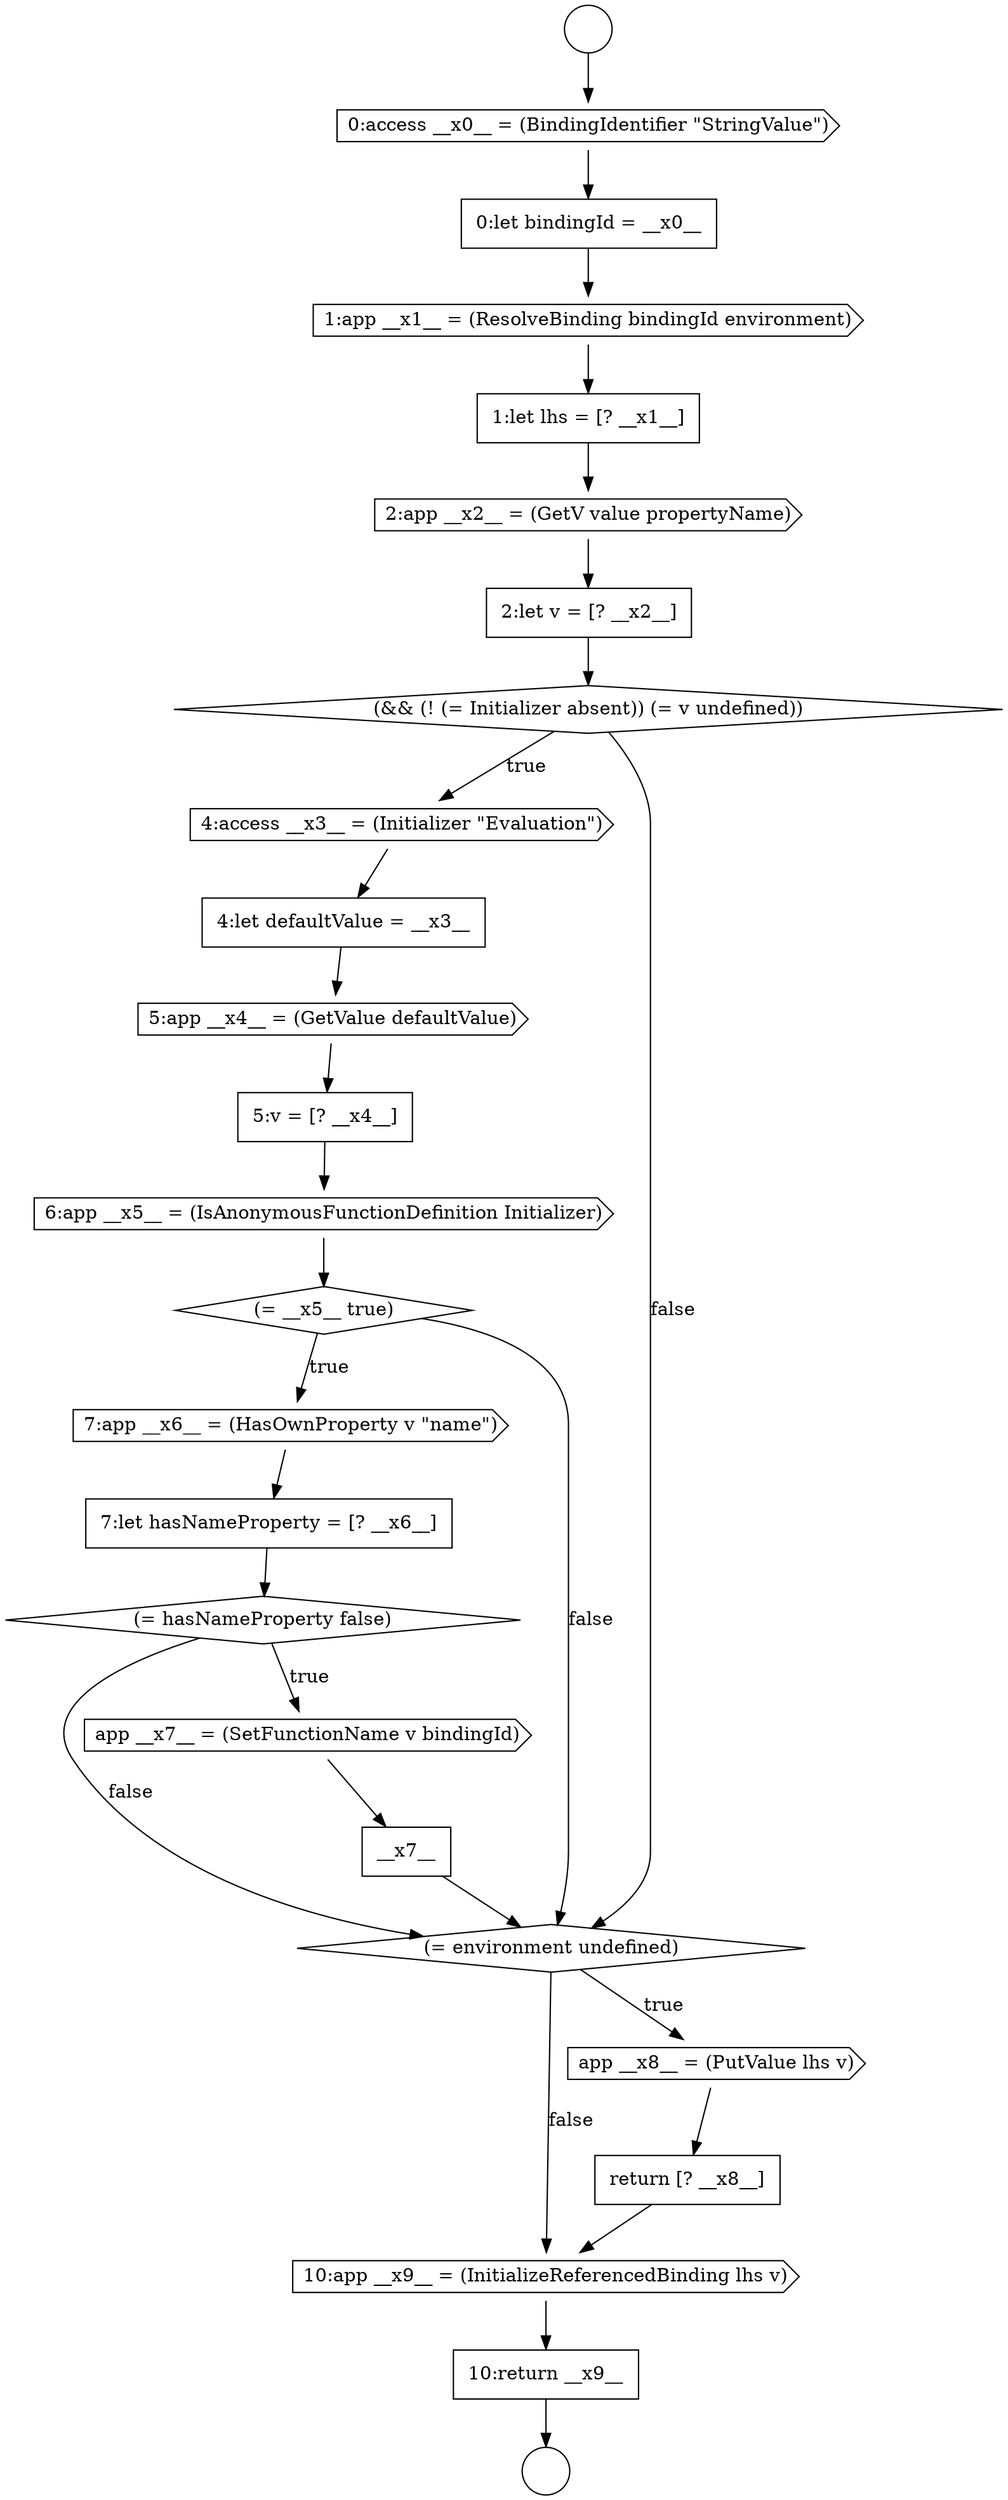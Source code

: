 digraph {
  node6512 [shape=cds, label=<<font color="black">10:app __x9__ = (InitializeReferencedBinding lhs v)</font>> color="black" fillcolor="white" style=filled]
  node6495 [shape=cds, label=<<font color="black">2:app __x2__ = (GetV value propertyName)</font>> color="black" fillcolor="white" style=filled]
  node6505 [shape=none, margin=0, label=<<font color="black">
    <table border="0" cellborder="1" cellspacing="0" cellpadding="10">
      <tr><td align="left">7:let hasNameProperty = [? __x6__]</td></tr>
    </table>
  </font>> color="black" fillcolor="white" style=filled]
  node6506 [shape=diamond, label=<<font color="black">(= hasNameProperty false)</font>> color="black" fillcolor="white" style=filled]
  node6502 [shape=cds, label=<<font color="black">6:app __x5__ = (IsAnonymousFunctionDefinition Initializer)</font>> color="black" fillcolor="white" style=filled]
  node6501 [shape=none, margin=0, label=<<font color="black">
    <table border="0" cellborder="1" cellspacing="0" cellpadding="10">
      <tr><td align="left">5:v = [? __x4__]</td></tr>
    </table>
  </font>> color="black" fillcolor="white" style=filled]
  node6497 [shape=diamond, label=<<font color="black">(&amp;&amp; (! (= Initializer absent)) (= v undefined))</font>> color="black" fillcolor="white" style=filled]
  node6500 [shape=cds, label=<<font color="black">5:app __x4__ = (GetValue defaultValue)</font>> color="black" fillcolor="white" style=filled]
  node6504 [shape=cds, label=<<font color="black">7:app __x6__ = (HasOwnProperty v &quot;name&quot;)</font>> color="black" fillcolor="white" style=filled]
  node6511 [shape=none, margin=0, label=<<font color="black">
    <table border="0" cellborder="1" cellspacing="0" cellpadding="10">
      <tr><td align="left">return [? __x8__]</td></tr>
    </table>
  </font>> color="black" fillcolor="white" style=filled]
  node6499 [shape=none, margin=0, label=<<font color="black">
    <table border="0" cellborder="1" cellspacing="0" cellpadding="10">
      <tr><td align="left">4:let defaultValue = __x3__</td></tr>
    </table>
  </font>> color="black" fillcolor="white" style=filled]
  node6490 [shape=circle label=" " color="black" fillcolor="white" style=filled]
  node6503 [shape=diamond, label=<<font color="black">(= __x5__ true)</font>> color="black" fillcolor="white" style=filled]
  node6491 [shape=cds, label=<<font color="black">0:access __x0__ = (BindingIdentifier &quot;StringValue&quot;)</font>> color="black" fillcolor="white" style=filled]
  node6498 [shape=cds, label=<<font color="black">4:access __x3__ = (Initializer &quot;Evaluation&quot;)</font>> color="black" fillcolor="white" style=filled]
  node6496 [shape=none, margin=0, label=<<font color="black">
    <table border="0" cellborder="1" cellspacing="0" cellpadding="10">
      <tr><td align="left">2:let v = [? __x2__]</td></tr>
    </table>
  </font>> color="black" fillcolor="white" style=filled]
  node6509 [shape=diamond, label=<<font color="black">(= environment undefined)</font>> color="black" fillcolor="white" style=filled]
  node6507 [shape=cds, label=<<font color="black">app __x7__ = (SetFunctionName v bindingId)</font>> color="black" fillcolor="white" style=filled]
  node6492 [shape=none, margin=0, label=<<font color="black">
    <table border="0" cellborder="1" cellspacing="0" cellpadding="10">
      <tr><td align="left">0:let bindingId = __x0__</td></tr>
    </table>
  </font>> color="black" fillcolor="white" style=filled]
  node6493 [shape=cds, label=<<font color="black">1:app __x1__ = (ResolveBinding bindingId environment)</font>> color="black" fillcolor="white" style=filled]
  node6510 [shape=cds, label=<<font color="black">app __x8__ = (PutValue lhs v)</font>> color="black" fillcolor="white" style=filled]
  node6513 [shape=none, margin=0, label=<<font color="black">
    <table border="0" cellborder="1" cellspacing="0" cellpadding="10">
      <tr><td align="left">10:return __x9__</td></tr>
    </table>
  </font>> color="black" fillcolor="white" style=filled]
  node6508 [shape=none, margin=0, label=<<font color="black">
    <table border="0" cellborder="1" cellspacing="0" cellpadding="10">
      <tr><td align="left">__x7__</td></tr>
    </table>
  </font>> color="black" fillcolor="white" style=filled]
  node6489 [shape=circle label=" " color="black" fillcolor="white" style=filled]
  node6494 [shape=none, margin=0, label=<<font color="black">
    <table border="0" cellborder="1" cellspacing="0" cellpadding="10">
      <tr><td align="left">1:let lhs = [? __x1__]</td></tr>
    </table>
  </font>> color="black" fillcolor="white" style=filled]
  node6489 -> node6491 [ color="black"]
  node6497 -> node6498 [label=<<font color="black">true</font>> color="black"]
  node6497 -> node6509 [label=<<font color="black">false</font>> color="black"]
  node6506 -> node6507 [label=<<font color="black">true</font>> color="black"]
  node6506 -> node6509 [label=<<font color="black">false</font>> color="black"]
  node6504 -> node6505 [ color="black"]
  node6503 -> node6504 [label=<<font color="black">true</font>> color="black"]
  node6503 -> node6509 [label=<<font color="black">false</font>> color="black"]
  node6491 -> node6492 [ color="black"]
  node6512 -> node6513 [ color="black"]
  node6507 -> node6508 [ color="black"]
  node6492 -> node6493 [ color="black"]
  node6494 -> node6495 [ color="black"]
  node6499 -> node6500 [ color="black"]
  node6495 -> node6496 [ color="black"]
  node6505 -> node6506 [ color="black"]
  node6513 -> node6490 [ color="black"]
  node6501 -> node6502 [ color="black"]
  node6496 -> node6497 [ color="black"]
  node6502 -> node6503 [ color="black"]
  node6493 -> node6494 [ color="black"]
  node6509 -> node6510 [label=<<font color="black">true</font>> color="black"]
  node6509 -> node6512 [label=<<font color="black">false</font>> color="black"]
  node6511 -> node6512 [ color="black"]
  node6510 -> node6511 [ color="black"]
  node6500 -> node6501 [ color="black"]
  node6508 -> node6509 [ color="black"]
  node6498 -> node6499 [ color="black"]
}
